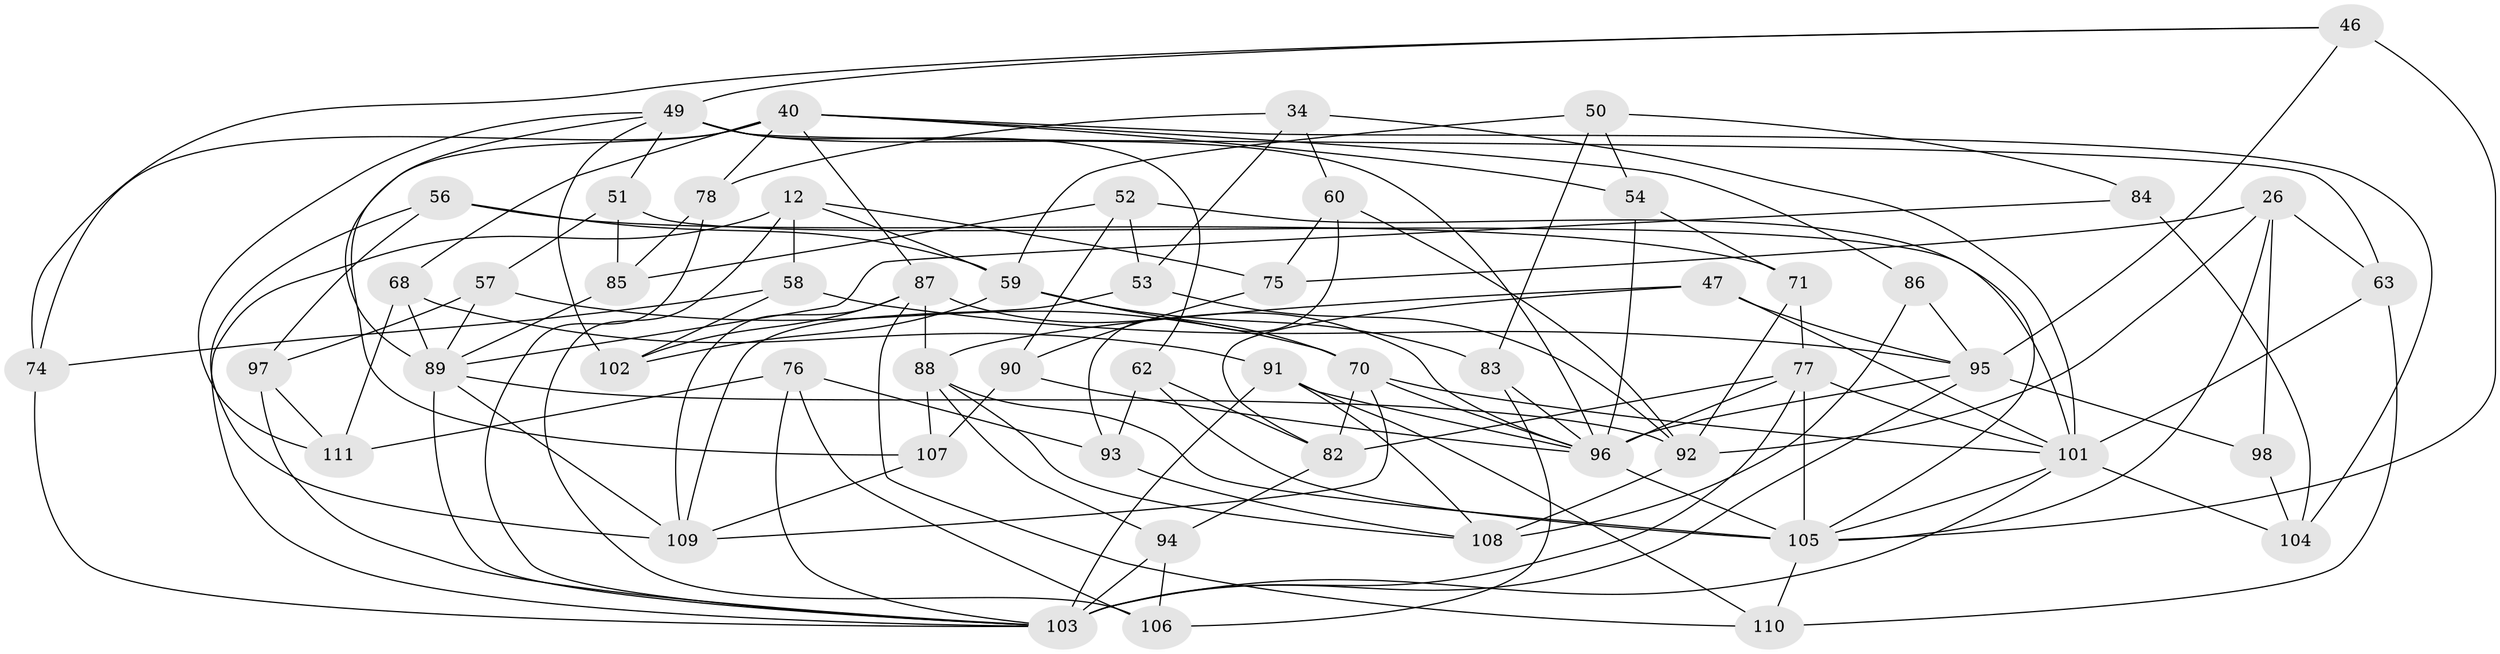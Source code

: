 // original degree distribution, {4: 1.0}
// Generated by graph-tools (version 1.1) at 2025/57/03/09/25 04:57:38]
// undirected, 55 vertices, 137 edges
graph export_dot {
graph [start="1"]
  node [color=gray90,style=filled];
  12 [super="+4"];
  26 [super="+25"];
  34 [super="+21"];
  40 [super="+23+24"];
  46 [super="+27"];
  47;
  49 [super="+7+42"];
  50 [super="+6"];
  51;
  52;
  53 [super="+28"];
  54;
  56 [super="+30"];
  57;
  58 [super="+3"];
  59 [super="+44+33"];
  60;
  62;
  63;
  68;
  70 [super="+38+39"];
  71;
  74;
  75;
  76;
  77 [super="+65+55"];
  78;
  82 [super="+13"];
  83;
  84;
  85;
  86;
  87 [super="+11+17"];
  88 [super="+1+9"];
  89 [super="+48"];
  90;
  91 [super="+69"];
  92 [super="+2+31"];
  93;
  94;
  95 [super="+32"];
  96 [super="+15+72+19+79"];
  97;
  98;
  101 [super="+66+80"];
  102;
  103 [super="+99"];
  104;
  105 [super="+14+67+22+100"];
  106;
  107;
  108 [super="+61"];
  109 [super="+64"];
  110;
  111;
  12 -- 58 [weight=2];
  12 -- 59;
  12 -- 106;
  12 -- 75;
  12 -- 103;
  26 -- 63;
  26 -- 98 [weight=2];
  26 -- 92;
  26 -- 75;
  26 -- 105;
  34 -- 60;
  34 -- 53 [weight=2];
  34 -- 78;
  34 -- 101 [weight=2];
  40 -- 54;
  40 -- 104;
  40 -- 107;
  40 -- 68;
  40 -- 87;
  40 -- 86;
  40 -- 74;
  40 -- 78;
  46 -- 74;
  46 -- 49;
  46 -- 105 [weight=3];
  46 -- 95;
  47 -- 82;
  47 -- 88;
  47 -- 95;
  47 -- 101;
  49 -- 63;
  49 -- 51;
  49 -- 62;
  49 -- 111;
  49 -- 102;
  49 -- 89;
  49 -- 96;
  50 -- 83;
  50 -- 84 [weight=2];
  50 -- 54;
  50 -- 59 [weight=2];
  51 -- 57;
  51 -- 85;
  51 -- 101;
  52 -- 85;
  52 -- 90;
  52 -- 53;
  52 -- 105;
  53 -- 109;
  53 -- 92 [weight=2];
  54 -- 71;
  54 -- 96;
  56 -- 97;
  56 -- 71;
  56 -- 59 [weight=3];
  56 -- 109;
  57 -- 97;
  57 -- 70;
  57 -- 89;
  58 -- 102;
  58 -- 95 [weight=2];
  58 -- 74;
  59 -- 70 [weight=2];
  59 -- 83;
  59 -- 102;
  60 -- 93;
  60 -- 75;
  60 -- 92;
  62 -- 93;
  62 -- 82;
  62 -- 105;
  63 -- 110;
  63 -- 101;
  68 -- 91;
  68 -- 111;
  68 -- 89;
  70 -- 109;
  70 -- 101 [weight=2];
  70 -- 96;
  70 -- 82;
  71 -- 92;
  71 -- 77;
  74 -- 103;
  75 -- 90;
  76 -- 106;
  76 -- 111;
  76 -- 93;
  76 -- 103;
  77 -- 105 [weight=3];
  77 -- 96 [weight=2];
  77 -- 82 [weight=2];
  77 -- 101 [weight=2];
  77 -- 103 [weight=2];
  78 -- 85;
  78 -- 103;
  82 -- 94;
  83 -- 96;
  83 -- 106;
  84 -- 104;
  84 -- 89;
  85 -- 89;
  86 -- 108 [weight=2];
  86 -- 95;
  87 -- 110;
  87 -- 88 [weight=2];
  87 -- 102;
  87 -- 109 [weight=2];
  87 -- 96;
  88 -- 107;
  88 -- 94;
  88 -- 108;
  88 -- 105 [weight=2];
  89 -- 103;
  89 -- 92 [weight=2];
  89 -- 109 [weight=2];
  90 -- 107;
  90 -- 96;
  91 -- 108;
  91 -- 96 [weight=2];
  91 -- 110;
  91 -- 103;
  92 -- 108;
  93 -- 108;
  94 -- 106;
  94 -- 103;
  95 -- 98;
  95 -- 96;
  95 -- 103;
  96 -- 105;
  97 -- 111;
  97 -- 103;
  98 -- 104;
  101 -- 104;
  101 -- 103 [weight=3];
  101 -- 105;
  105 -- 110;
  107 -- 109;
}
